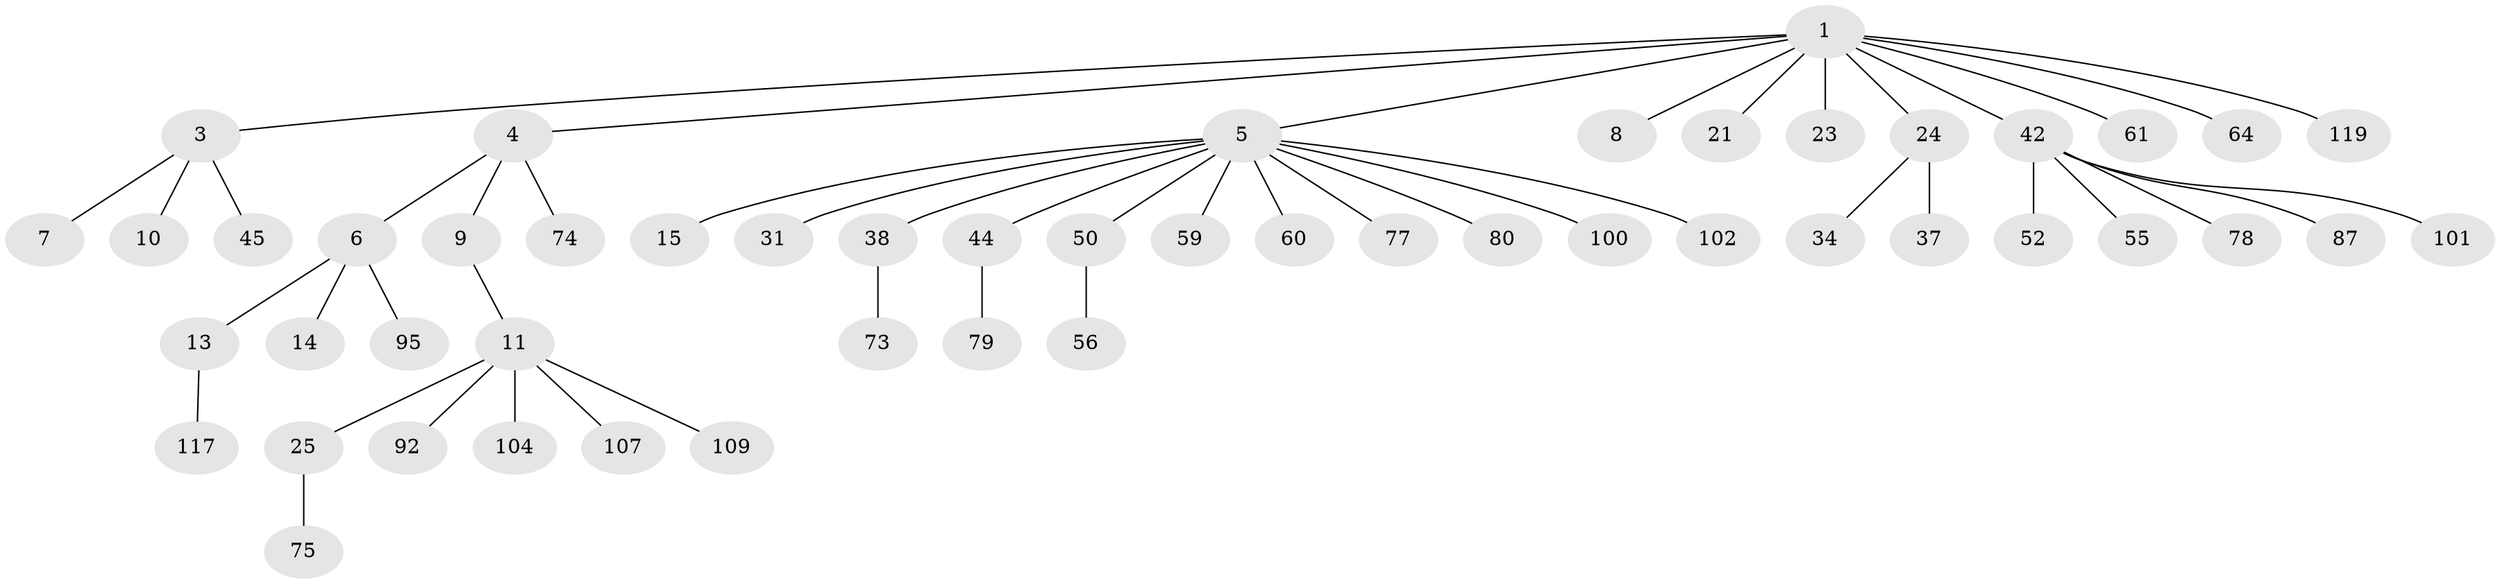 // original degree distribution, {6: 0.032, 7: 0.016, 4: 0.064, 5: 0.024, 1: 0.52, 2: 0.248, 3: 0.096}
// Generated by graph-tools (version 1.1) at 2025/19/03/04/25 18:19:15]
// undirected, 50 vertices, 49 edges
graph export_dot {
graph [start="1"]
  node [color=gray90,style=filled];
  1 [super="+2"];
  3;
  4;
  5 [super="+27+43+12+17"];
  6 [super="+32+18"];
  7;
  8 [super="+22"];
  9 [super="+116"];
  10;
  11;
  13 [super="+46+20"];
  14 [super="+70"];
  15 [super="+48"];
  21 [super="+90"];
  23 [super="+66"];
  24 [super="+88+26"];
  25;
  31 [super="+71+76"];
  34 [super="+68+62"];
  37 [super="+57+51"];
  38 [super="+89"];
  42 [super="+49+65"];
  44 [super="+106+123+47"];
  45;
  50;
  52;
  55;
  56 [super="+69"];
  59 [super="+93"];
  60 [super="+86"];
  61;
  64;
  73;
  74;
  75;
  77;
  78 [super="+114"];
  79;
  80;
  87;
  92;
  95;
  100 [super="+110"];
  101;
  102 [super="+108"];
  104;
  107 [super="+121"];
  109;
  117;
  119;
  1 -- 5;
  1 -- 23;
  1 -- 24;
  1 -- 42;
  1 -- 119;
  1 -- 64;
  1 -- 3;
  1 -- 4;
  1 -- 21;
  1 -- 8;
  1 -- 61;
  3 -- 7;
  3 -- 10;
  3 -- 45;
  4 -- 6;
  4 -- 9;
  4 -- 74;
  5 -- 15;
  5 -- 80;
  5 -- 31;
  5 -- 59;
  5 -- 60;
  5 -- 44;
  5 -- 50;
  5 -- 100;
  5 -- 102;
  5 -- 38;
  5 -- 77;
  6 -- 13;
  6 -- 14;
  6 -- 95;
  9 -- 11;
  11 -- 25;
  11 -- 92;
  11 -- 104;
  11 -- 107;
  11 -- 109;
  13 -- 117;
  24 -- 37;
  24 -- 34;
  25 -- 75;
  38 -- 73;
  42 -- 52;
  42 -- 101;
  42 -- 87;
  42 -- 55;
  42 -- 78;
  44 -- 79;
  50 -- 56;
}
